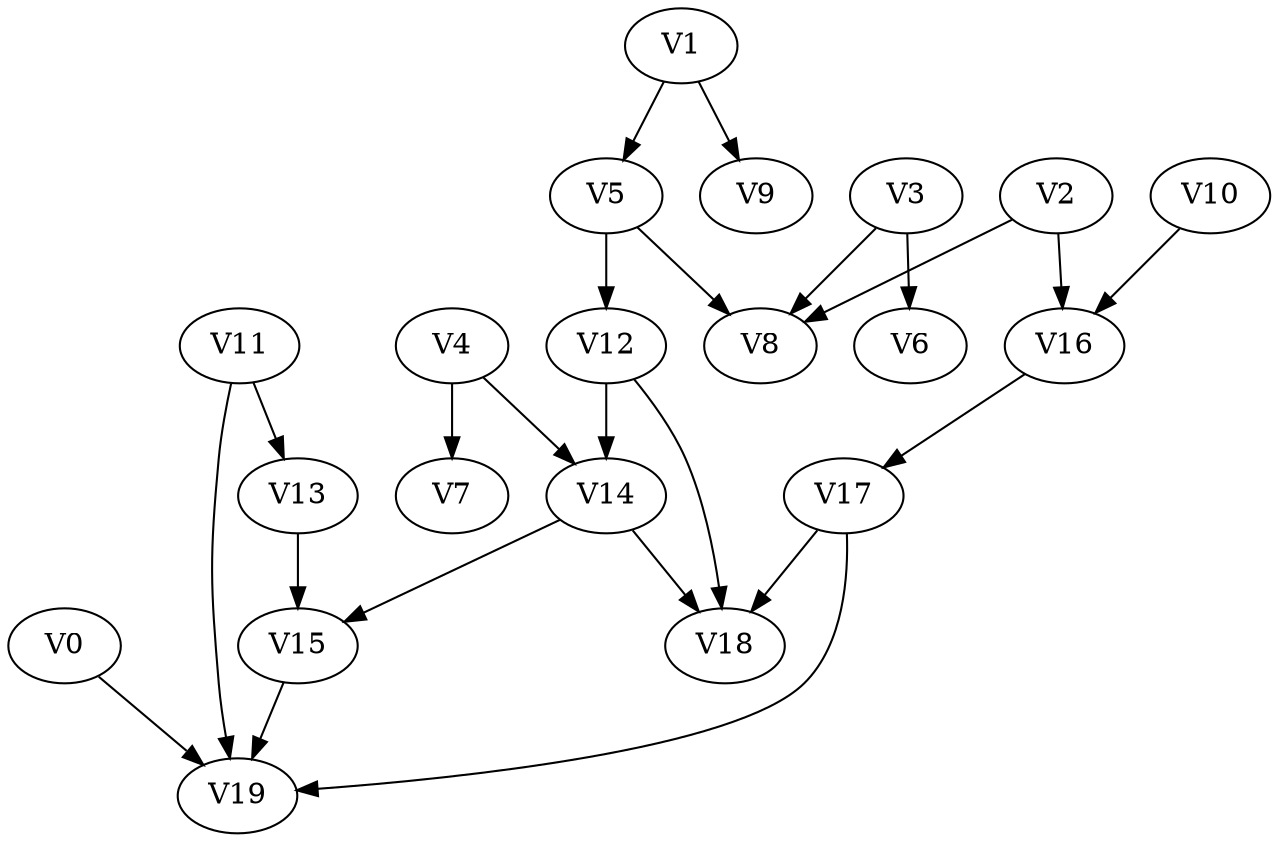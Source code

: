 strict digraph my_dotgraph {
concentrate=True;
V0;
V1;
V2;
V3;
V4;
V5;
V6;
V7;
V8;
V9;
V10;
V11;
V12;
V13;
V14;
V15;
V16;
V17;
V18;
V19;
V0 -> V19;
V1 -> V5;
V1 -> V9;
V2 -> V8;
V2 -> V16;
V3 -> V6;
V3 -> V8;
V4 -> V7;
V4 -> V14;
V5 -> V8;
V5 -> V12;
V10 -> V16;
V11 -> V13;
V11 -> V19;
V12 -> V14;
V12 -> V18;
V13 -> V15;
V14 -> V15;
V14 -> V18;
V15 -> V19;
V16 -> V17;
V17 -> V18;
V17 -> V19;
}